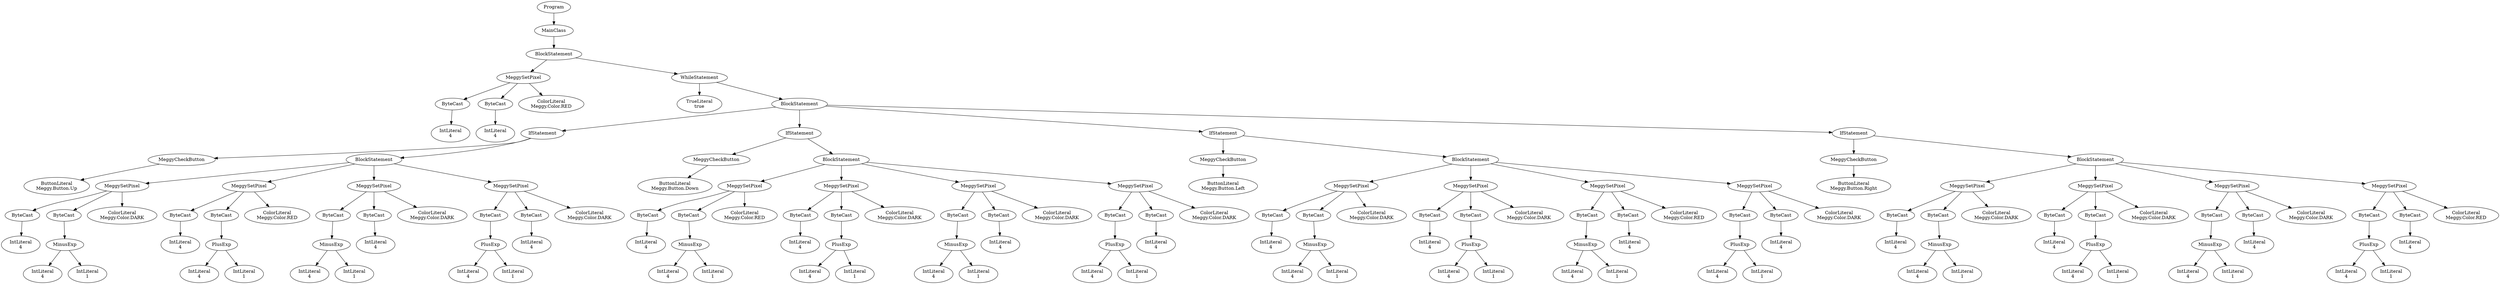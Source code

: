 digraph ASTGraph {
0 [ label="Program" ];
1 [ label="MainClass" ];
0 -> 1
2 [ label="BlockStatement" ];
1 -> 2
3 [ label="MeggySetPixel" ];
2 -> 3
4 [ label="ByteCast" ];
3 -> 4
5 [ label="IntLiteral\n4" ];
4 -> 5
6 [ label="ByteCast" ];
3 -> 6
7 [ label="IntLiteral\n4" ];
6 -> 7
8 [ label="ColorLiteral\nMeggy.Color.RED" ];
3 -> 8
9 [ label="WhileStatement" ];
2 -> 9
10 [ label="TrueLiteral\ntrue" ];
9 -> 10
11 [ label="BlockStatement" ];
9 -> 11
12 [ label="IfStatement" ];
11 -> 12
13 [ label="MeggyCheckButton" ];
12 -> 13
14 [ label="ButtonLiteral\nMeggy.Button.Up" ];
13 -> 14
15 [ label="BlockStatement" ];
12 -> 15
16 [ label="MeggySetPixel" ];
15 -> 16
17 [ label="ByteCast" ];
16 -> 17
18 [ label="IntLiteral\n4" ];
17 -> 18
19 [ label="ByteCast" ];
16 -> 19
20 [ label="MinusExp" ];
19 -> 20
21 [ label="IntLiteral\n4" ];
20 -> 21
22 [ label="IntLiteral\n1" ];
20 -> 22
23 [ label="ColorLiteral\nMeggy.Color.DARK" ];
16 -> 23
24 [ label="MeggySetPixel" ];
15 -> 24
25 [ label="ByteCast" ];
24 -> 25
26 [ label="IntLiteral\n4" ];
25 -> 26
27 [ label="ByteCast" ];
24 -> 27
28 [ label="PlusExp" ];
27 -> 28
29 [ label="IntLiteral\n4" ];
28 -> 29
30 [ label="IntLiteral\n1" ];
28 -> 30
31 [ label="ColorLiteral\nMeggy.Color.RED" ];
24 -> 31
32 [ label="MeggySetPixel" ];
15 -> 32
33 [ label="ByteCast" ];
32 -> 33
34 [ label="MinusExp" ];
33 -> 34
35 [ label="IntLiteral\n4" ];
34 -> 35
36 [ label="IntLiteral\n1" ];
34 -> 36
37 [ label="ByteCast" ];
32 -> 37
38 [ label="IntLiteral\n4" ];
37 -> 38
39 [ label="ColorLiteral\nMeggy.Color.DARK" ];
32 -> 39
40 [ label="MeggySetPixel" ];
15 -> 40
41 [ label="ByteCast" ];
40 -> 41
42 [ label="PlusExp" ];
41 -> 42
43 [ label="IntLiteral\n4" ];
42 -> 43
44 [ label="IntLiteral\n1" ];
42 -> 44
45 [ label="ByteCast" ];
40 -> 45
46 [ label="IntLiteral\n4" ];
45 -> 46
47 [ label="ColorLiteral\nMeggy.Color.DARK" ];
40 -> 47
48 [ label="IfStatement" ];
11 -> 48
49 [ label="MeggyCheckButton" ];
48 -> 49
50 [ label="ButtonLiteral\nMeggy.Button.Down" ];
49 -> 50
51 [ label="BlockStatement" ];
48 -> 51
52 [ label="MeggySetPixel" ];
51 -> 52
53 [ label="ByteCast" ];
52 -> 53
54 [ label="IntLiteral\n4" ];
53 -> 54
55 [ label="ByteCast" ];
52 -> 55
56 [ label="MinusExp" ];
55 -> 56
57 [ label="IntLiteral\n4" ];
56 -> 57
58 [ label="IntLiteral\n1" ];
56 -> 58
59 [ label="ColorLiteral\nMeggy.Color.RED" ];
52 -> 59
60 [ label="MeggySetPixel" ];
51 -> 60
61 [ label="ByteCast" ];
60 -> 61
62 [ label="IntLiteral\n4" ];
61 -> 62
63 [ label="ByteCast" ];
60 -> 63
64 [ label="PlusExp" ];
63 -> 64
65 [ label="IntLiteral\n4" ];
64 -> 65
66 [ label="IntLiteral\n1" ];
64 -> 66
67 [ label="ColorLiteral\nMeggy.Color.DARK" ];
60 -> 67
68 [ label="MeggySetPixel" ];
51 -> 68
69 [ label="ByteCast" ];
68 -> 69
70 [ label="MinusExp" ];
69 -> 70
71 [ label="IntLiteral\n4" ];
70 -> 71
72 [ label="IntLiteral\n1" ];
70 -> 72
73 [ label="ByteCast" ];
68 -> 73
74 [ label="IntLiteral\n4" ];
73 -> 74
75 [ label="ColorLiteral\nMeggy.Color.DARK" ];
68 -> 75
76 [ label="MeggySetPixel" ];
51 -> 76
77 [ label="ByteCast" ];
76 -> 77
78 [ label="PlusExp" ];
77 -> 78
79 [ label="IntLiteral\n4" ];
78 -> 79
80 [ label="IntLiteral\n1" ];
78 -> 80
81 [ label="ByteCast" ];
76 -> 81
82 [ label="IntLiteral\n4" ];
81 -> 82
83 [ label="ColorLiteral\nMeggy.Color.DARK" ];
76 -> 83
84 [ label="IfStatement" ];
11 -> 84
85 [ label="MeggyCheckButton" ];
84 -> 85
86 [ label="ButtonLiteral\nMeggy.Button.Left" ];
85 -> 86
87 [ label="BlockStatement" ];
84 -> 87
88 [ label="MeggySetPixel" ];
87 -> 88
89 [ label="ByteCast" ];
88 -> 89
90 [ label="IntLiteral\n4" ];
89 -> 90
91 [ label="ByteCast" ];
88 -> 91
92 [ label="MinusExp" ];
91 -> 92
93 [ label="IntLiteral\n4" ];
92 -> 93
94 [ label="IntLiteral\n1" ];
92 -> 94
95 [ label="ColorLiteral\nMeggy.Color.DARK" ];
88 -> 95
96 [ label="MeggySetPixel" ];
87 -> 96
97 [ label="ByteCast" ];
96 -> 97
98 [ label="IntLiteral\n4" ];
97 -> 98
99 [ label="ByteCast" ];
96 -> 99
100 [ label="PlusExp" ];
99 -> 100
101 [ label="IntLiteral\n4" ];
100 -> 101
102 [ label="IntLiteral\n1" ];
100 -> 102
103 [ label="ColorLiteral\nMeggy.Color.DARK" ];
96 -> 103
104 [ label="MeggySetPixel" ];
87 -> 104
105 [ label="ByteCast" ];
104 -> 105
106 [ label="MinusExp" ];
105 -> 106
107 [ label="IntLiteral\n4" ];
106 -> 107
108 [ label="IntLiteral\n1" ];
106 -> 108
109 [ label="ByteCast" ];
104 -> 109
110 [ label="IntLiteral\n4" ];
109 -> 110
111 [ label="ColorLiteral\nMeggy.Color.RED" ];
104 -> 111
112 [ label="MeggySetPixel" ];
87 -> 112
113 [ label="ByteCast" ];
112 -> 113
114 [ label="PlusExp" ];
113 -> 114
115 [ label="IntLiteral\n4" ];
114 -> 115
116 [ label="IntLiteral\n1" ];
114 -> 116
117 [ label="ByteCast" ];
112 -> 117
118 [ label="IntLiteral\n4" ];
117 -> 118
119 [ label="ColorLiteral\nMeggy.Color.DARK" ];
112 -> 119
120 [ label="IfStatement" ];
11 -> 120
121 [ label="MeggyCheckButton" ];
120 -> 121
122 [ label="ButtonLiteral\nMeggy.Button.Right" ];
121 -> 122
123 [ label="BlockStatement" ];
120 -> 123
124 [ label="MeggySetPixel" ];
123 -> 124
125 [ label="ByteCast" ];
124 -> 125
126 [ label="IntLiteral\n4" ];
125 -> 126
127 [ label="ByteCast" ];
124 -> 127
128 [ label="MinusExp" ];
127 -> 128
129 [ label="IntLiteral\n4" ];
128 -> 129
130 [ label="IntLiteral\n1" ];
128 -> 130
131 [ label="ColorLiteral\nMeggy.Color.DARK" ];
124 -> 131
132 [ label="MeggySetPixel" ];
123 -> 132
133 [ label="ByteCast" ];
132 -> 133
134 [ label="IntLiteral\n4" ];
133 -> 134
135 [ label="ByteCast" ];
132 -> 135
136 [ label="PlusExp" ];
135 -> 136
137 [ label="IntLiteral\n4" ];
136 -> 137
138 [ label="IntLiteral\n1" ];
136 -> 138
139 [ label="ColorLiteral\nMeggy.Color.DARK" ];
132 -> 139
140 [ label="MeggySetPixel" ];
123 -> 140
141 [ label="ByteCast" ];
140 -> 141
142 [ label="MinusExp" ];
141 -> 142
143 [ label="IntLiteral\n4" ];
142 -> 143
144 [ label="IntLiteral\n1" ];
142 -> 144
145 [ label="ByteCast" ];
140 -> 145
146 [ label="IntLiteral\n4" ];
145 -> 146
147 [ label="ColorLiteral\nMeggy.Color.DARK" ];
140 -> 147
148 [ label="MeggySetPixel" ];
123 -> 148
149 [ label="ByteCast" ];
148 -> 149
150 [ label="PlusExp" ];
149 -> 150
151 [ label="IntLiteral\n4" ];
150 -> 151
152 [ label="IntLiteral\n1" ];
150 -> 152
153 [ label="ByteCast" ];
148 -> 153
154 [ label="IntLiteral\n4" ];
153 -> 154
155 [ label="ColorLiteral\nMeggy.Color.RED" ];
148 -> 155
}
